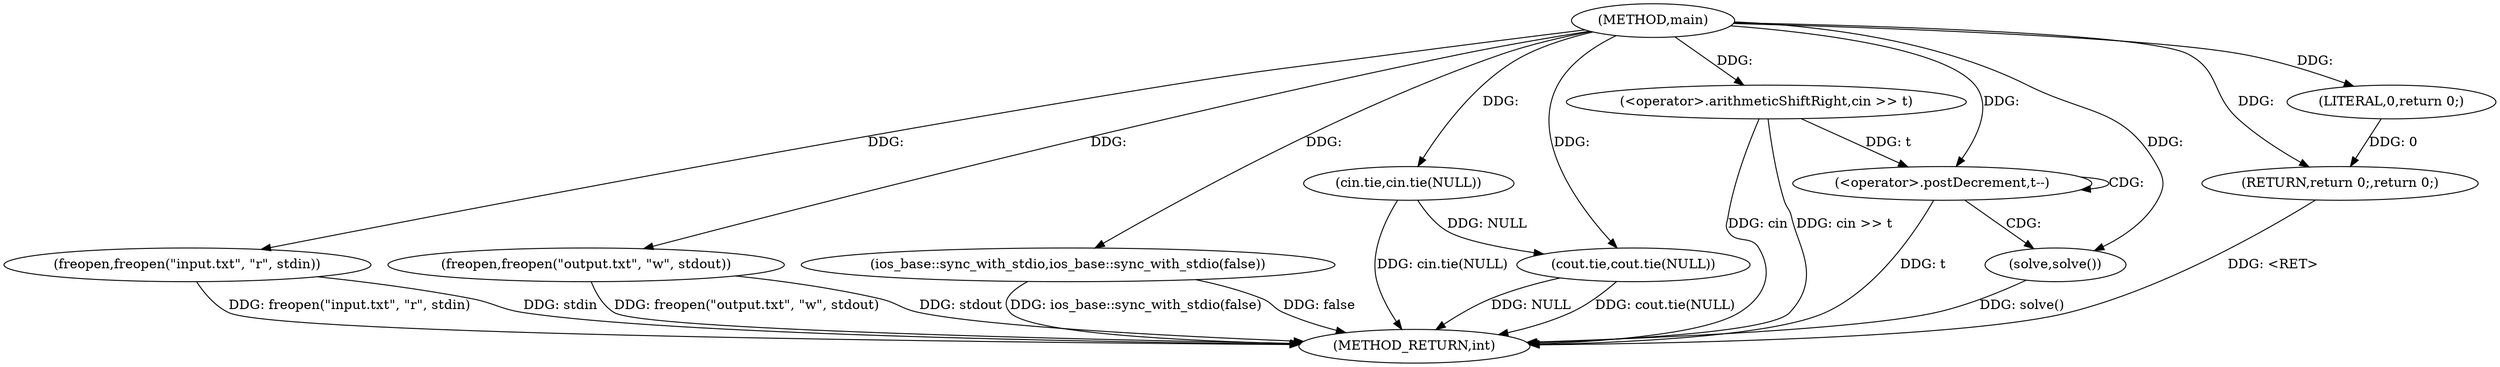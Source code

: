 digraph "main" {  
"1000459" [label = "(METHOD,main)" ]
"1000486" [label = "(METHOD_RETURN,int)" ]
"1000461" [label = "(freopen,freopen(\"input.txt\", \"r\", stdin))" ]
"1000465" [label = "(freopen,freopen(\"output.txt\", \"w\", stdout))" ]
"1000469" [label = "(ios_base::sync_with_stdio,ios_base::sync_with_stdio(false))" ]
"1000471" [label = "(cin.tie,cin.tie(NULL))" ]
"1000473" [label = "(cout.tie,cout.tie(NULL))" ]
"1000476" [label = "(<operator>.arithmeticShiftRight,cin >> t)" ]
"1000484" [label = "(RETURN,return 0;,return 0;)" ]
"1000480" [label = "(<operator>.postDecrement,t--)" ]
"1000485" [label = "(LITERAL,0,return 0;)" ]
"1000483" [label = "(solve,solve())" ]
  "1000484" -> "1000486"  [ label = "DDG: <RET>"] 
  "1000461" -> "1000486"  [ label = "DDG: freopen(\"input.txt\", \"r\", stdin)"] 
  "1000465" -> "1000486"  [ label = "DDG: freopen(\"output.txt\", \"w\", stdout)"] 
  "1000469" -> "1000486"  [ label = "DDG: ios_base::sync_with_stdio(false)"] 
  "1000471" -> "1000486"  [ label = "DDG: cin.tie(NULL)"] 
  "1000473" -> "1000486"  [ label = "DDG: NULL"] 
  "1000473" -> "1000486"  [ label = "DDG: cout.tie(NULL)"] 
  "1000476" -> "1000486"  [ label = "DDG: cin >> t"] 
  "1000480" -> "1000486"  [ label = "DDG: t"] 
  "1000483" -> "1000486"  [ label = "DDG: solve()"] 
  "1000469" -> "1000486"  [ label = "DDG: false"] 
  "1000476" -> "1000486"  [ label = "DDG: cin"] 
  "1000461" -> "1000486"  [ label = "DDG: stdin"] 
  "1000465" -> "1000486"  [ label = "DDG: stdout"] 
  "1000485" -> "1000484"  [ label = "DDG: 0"] 
  "1000459" -> "1000484"  [ label = "DDG: "] 
  "1000459" -> "1000461"  [ label = "DDG: "] 
  "1000459" -> "1000465"  [ label = "DDG: "] 
  "1000459" -> "1000469"  [ label = "DDG: "] 
  "1000459" -> "1000471"  [ label = "DDG: "] 
  "1000471" -> "1000473"  [ label = "DDG: NULL"] 
  "1000459" -> "1000473"  [ label = "DDG: "] 
  "1000459" -> "1000476"  [ label = "DDG: "] 
  "1000459" -> "1000485"  [ label = "DDG: "] 
  "1000476" -> "1000480"  [ label = "DDG: t"] 
  "1000459" -> "1000480"  [ label = "DDG: "] 
  "1000459" -> "1000483"  [ label = "DDG: "] 
  "1000480" -> "1000483"  [ label = "CDG: "] 
  "1000480" -> "1000480"  [ label = "CDG: "] 
}
